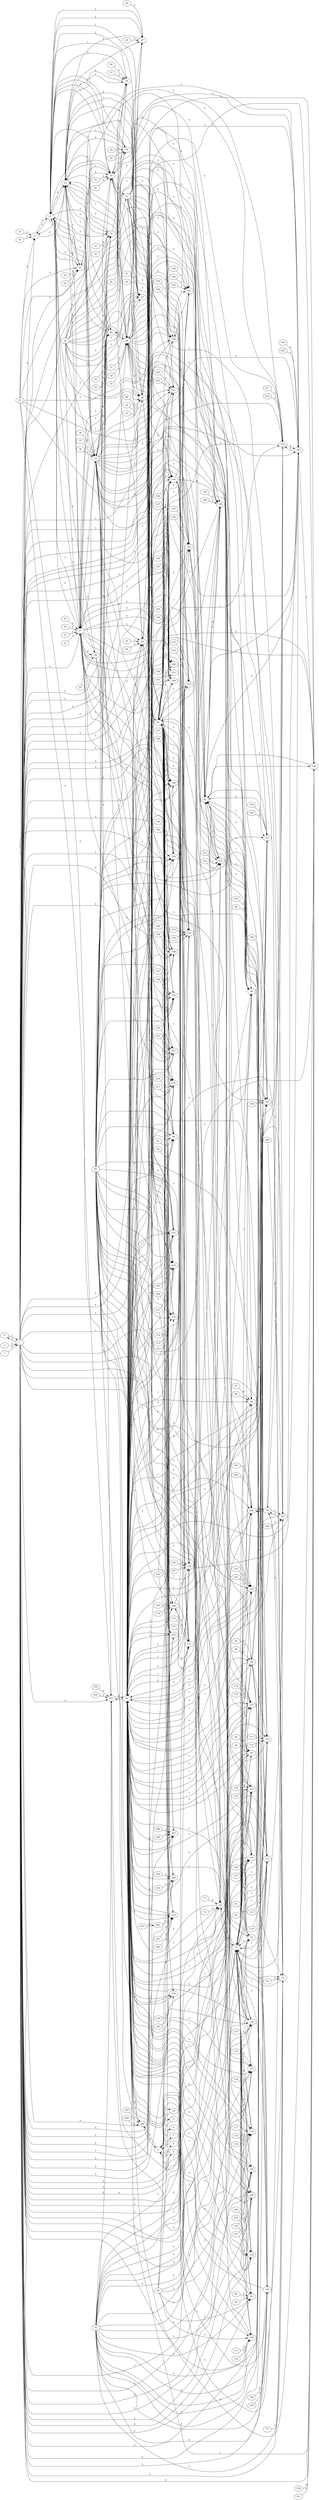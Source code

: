 digraph AST {
rankdir=LR
0; 1; 2; 3; 4; 5; 6; 7; 8; 9; 10; 11; 12; 13; 14; 15; 16; 17; 18; 19; 20; 21; 22; 23; 24; 25; 26; 27; 28; 29; 30; 31; 32; 33; 34; 35; 36; 37; 38; 39; 40; 41; 42; 43; 44; 45; 46; 47; 48; 49; 50; 51; 52; 53; 54; 55; 56; 57; 58; 59; 60; 61; 62; 63; 64; 65; 66; 67; 68; 69; 70; 71; 72; 73; 74; 75; 76; 77; 78; 79; 80; 81; 82; 83; 84; 85; 86; 87; 88; 89; 90; 91; 92; 93; 94; 95; 96; 97; 98; 99; 100; 101; 102; 103; 104; 105; 106; 107; 108; 109; 110; 111; 112; 113; 114; 115; 116; 117; 118; 119; 120; 121; 122; 123; 124; 125; 126; 127; 128; 129; 130; 131; 132; 133; 134; 135; 136; 137; 138; 139; 140; 141; 142; 143; 144; 145; 146; 147; 148; 149; 150; 151; 152; 153; 154; 155; 156; 157; 158; 159; 160; 161; 162; 163; 164; 165; 166; 167; 168; 169; 170; 171; 172; 173; 174; 175; 176; 177; 178; 179; 180; 181; 182; 183; 184; 185; 186; 187; 188; 189; 190; 191; 192; 193; 194; 195; 196; 197; 198; 199; 200; 201; 202; 203; 204; 205; 206; 207; 208; 209; 210; 211; 212; 213; 214; 215; 216; 217; 218; 219; 220; 221; 222; 223; 224; 225; 226; 227; 228; 229; 230; 231; 232; 233; 234; 235; 236; 237; 238; 239; 240; 241; 242; 243; 244; 245; 246; 247; 248; 249; 250; 251; 252; 253; 254; 255; 
0 -> 1[label="1"]
1 -> 0[label="2"]
1 -> 13[label="5"]
1 -> 17[label="5"]
1 -> 28[label="5"]
1 -> 26[label="5"]
1 -> 27[label="5"]
1 -> 43[label="5"]
1 -> 50[label="5"]
1 -> 55[label="5"]
1 -> 58[label="5"]
1 -> 61[label="5"]
1 -> 65[label="5"]
1 -> 70[label="5"]
1 -> 75[label="5"]
1 -> 79[label="5"]
1 -> 83[label="5"]
1 -> 86[label="5"]
1 -> 89[label="5"]
1 -> 92[label="5"]
1 -> 95[label="5"]
1 -> 98[label="5"]
1 -> 101[label="5"]
1 -> 104[label="5"]
1 -> 107[label="5"]
1 -> 110[label="5"]
1 -> 113[label="5"]
1 -> 116[label="5"]
1 -> 120[label="5"]
1 -> 123[label="5"]
1 -> 126[label="5"]
1 -> 129[label="5"]
1 -> 130[label="5"]
1 -> 133[label="5"]
1 -> 136[label="5"]
1 -> 138[label="5"]
1 -> 141[label="5"]
1 -> 146[label="5"]
1 -> 149[label="5"]
1 -> 152[label="5"]
1 -> 155[label="5"]
1 -> 158[label="5"]
1 -> 161[label="5"]
1 -> 165[label="5"]
1 -> 168[label="5"]
1 -> 171[label="5"]
1 -> 174[label="5"]
1 -> 177[label="5"]
1 -> 180[label="5"]
1 -> 183[label="5"]
1 -> 186[label="5"]
1 -> 189[label="5"]
1 -> 192[label="5"]
1 -> 195[label="5"]
1 -> 198[label="5"]
1 -> 201[label="5"]
1 -> 204[label="5"]
1 -> 207[label="5"]
1 -> 210[label="5"]
1 -> 213[label="5"]
1 -> 216[label="5"]
1 -> 219[label="5"]
1 -> 145[label="5"]
1 -> 144[label="5"]
1 -> 228[label="5"]
1 -> 231[label="5"]
1 -> 234[label="5"]
1 -> 235[label="5"]
1 -> 238[label="5"]
1 -> 241[label="5"]
1 -> 244[label="5"]
1 -> 247[label="5"]
1 -> 250[label="5"]
1 -> 253[label="5"]
2 -> 1[label="5"]
3 -> 1[label="5"]
4 -> 5[label="1"]
4 -> 6[label="1"]
4 -> 7[label="1"]
4 -> 8[label="1"]
4 -> 9[label="1"]
4 -> 10[label="1"]
4 -> 244[label="1"]
5 -> 4[label="2"]
6 -> 4[label="2"]
7 -> 4[label="2"]
8 -> 4[label="2"]
9 -> 4[label="2"]
10 -> 4[label="2"]
11 -> 12[label="1"]
11 -> 13[label="1"]
11 -> 17[label="1"]
11 -> 23[label="1"]
11 -> 24[label="1"]
11 -> 28[label="1"]
11 -> 26[label="1"]
11 -> 34[label="1"]
11 -> 27[label="1"]
11 -> 43[label="1"]
11 -> 47[label="1"]
11 -> 50[label="1"]
11 -> 55[label="1"]
11 -> 58[label="1"]
11 -> 61[label="1"]
12 -> 11[label="2"]
12 -> 13[label="1"]
12 -> 17[label="1"]
12 -> 28[label="1"]
12 -> 26[label="1"]
12 -> 34[label="1"]
12 -> 23[label="1"]
12 -> 27[label="1"]
12 -> 43[label="1"]
12 -> 47[label="1"]
12 -> 50[label="1"]
12 -> 55[label="1"]
12 -> 58[label="1"]
12 -> 61[label="1"]
13 -> 12[label="2"]
13 -> 11[label="2"]
14 -> 13[label="5"]
14 -> 55[label="5"]
14 -> 58[label="5"]
14 -> 61[label="5"]
14 -> 86[label="5"]
14 -> 244[label="5"]
14 -> 247[label="5"]
14 -> 250[label="5"]
14 -> 253[label="5"]
15 -> 13[label="5"]
16 -> 13[label="5"]
17 -> 12[label="2"]
17 -> 11[label="2"]
17 -> 23[label="4"]
17 -> 24[label="4"]
17 -> 26[label="5"]
17 -> 27[label="5"]
17 -> 79[label="5"]
17 -> 120[label="5"]
17 -> 123[label="5"]
17 -> 130[label="5"]
17 -> 133[label="5"]
17 -> 136[label="5"]
17 -> 155[label="5"]
17 -> 165[label="5"]
17 -> 177[label="5"]
17 -> 180[label="5"]
17 -> 183[label="5"]
17 -> 186[label="5"]
17 -> 189[label="5"]
17 -> 189[label="5"]
17 -> 198[label="5"]
17 -> 201[label="5"]
17 -> 204[label="5"]
18 -> 17[label="5"]
19 -> 17[label="5"]
20 -> 17[label="5"]
20 -> 28[label="5"]
20 -> 26[label="5"]
20 -> 34[label="5"]
20 -> 23[label="5"]
20 -> 43[label="5"]
20 -> 65[label="5"]
20 -> 141[label="5"]
20 -> 146[label="5"]
20 -> 158[label="5"]
20 -> 161[label="5"]
20 -> 189[label="5"]
20 -> 216[label="5"]
20 -> 145[label="5"]
20 -> 144[label="5"]
20 -> 241[label="5"]
21 -> 17[label="5"]
22 -> 17[label="5"]
23 -> 11[label="2"]
23 -> 17[label="3"]
23 -> 26[label="3"]
23 -> 34[label="3"]
23 -> 12[label="2"]
23 -> 65[label="5"]
23 -> 70[label="5"]
23 -> 75[label="5"]
23 -> 98[label="5"]
23 -> 101[label="5"]
23 -> 104[label="5"]
23 -> 107[label="5"]
23 -> 110[label="5"]
23 -> 113[label="5"]
23 -> 146[label="5"]
23 -> 149[label="5"]
23 -> 152[label="5"]
23 -> 158[label="5"]
23 -> 161[label="5"]
23 -> 192[label="5"]
23 -> 195[label="5"]
23 -> 231[label="5"]
23 -> 234[label="5"]
23 -> 241[label="5"]
23 -> 247[label="5"]
23 -> 250[label="5"]
23 -> 253[label="5"]
24 -> 11[label="2"]
24 -> 17[label="3"]
24 -> 89[label="5"]
24 -> 89[label="5"]
25 -> 24[label="5"]
26 -> 17[label="5"]
26 -> 28[label="5"]
26 -> 12[label="2"]
26 -> 11[label="2"]
26 -> 23[label="4"]
27 -> 17[label="5"]
27 -> 28[label="5"]
27 -> 12[label="2"]
27 -> 11[label="2"]
28 -> 12[label="2"]
28 -> 11[label="2"]
28 -> 26[label="5"]
28 -> 27[label="5"]
28 -> 43[label="3"]
28 -> 47[label="3"]
28 -> 86[label="5"]
28 -> 141[label="5"]
28 -> 146[label="5"]
28 -> 149[label="5"]
28 -> 152[label="5"]
28 -> 180[label="5"]
28 -> 183[label="5"]
28 -> 186[label="5"]
28 -> 192[label="5"]
28 -> 198[label="5"]
28 -> 213[label="5"]
28 -> 216[label="5"]
28 -> 145[label="5"]
28 -> 144[label="5"]
28 -> 235[label="5"]
29 -> 28[label="5"]
30 -> 28[label="5"]
31 -> 28[label="5"]
32 -> 26[label="5"]
33 -> 26[label="5"]
34 -> 12[label="2"]
34 -> 11[label="2"]
34 -> 23[label="4"]
34 -> 241[label="5"]
35 -> 34[label="5"]
36 -> 34[label="5"]
37 -> 23[label="5"]
38 -> 23[label="5"]
39 -> 23[label="5"]
40 -> 27[label="5"]
40 -> 47[label="5"]
40 -> 50[label="5"]
40 -> 70[label="5"]
40 -> 75[label="5"]
40 -> 89[label="5"]
40 -> 92[label="5"]
40 -> 95[label="5"]
40 -> 98[label="5"]
40 -> 101[label="5"]
40 -> 104[label="5"]
40 -> 107[label="5"]
40 -> 110[label="5"]
40 -> 113[label="5"]
40 -> 116[label="5"]
40 -> 120[label="5"]
40 -> 123[label="5"]
40 -> 126[label="5"]
40 -> 136[label="5"]
40 -> 138[label="5"]
40 -> 149[label="5"]
40 -> 152[label="5"]
40 -> 155[label="5"]
40 -> 165[label="5"]
40 -> 168[label="5"]
40 -> 171[label="5"]
40 -> 174[label="5"]
40 -> 177[label="5"]
40 -> 180[label="5"]
40 -> 183[label="5"]
40 -> 186[label="5"]
40 -> 192[label="5"]
40 -> 195[label="5"]
40 -> 198[label="5"]
40 -> 201[label="5"]
40 -> 204[label="5"]
40 -> 210[label="5"]
40 -> 213[label="5"]
40 -> 219[label="5"]
40 -> 231[label="5"]
40 -> 235[label="5"]
40 -> 238[label="5"]
41 -> 27[label="5"]
42 -> 27[label="5"]
43 -> 12[label="2"]
43 -> 11[label="2"]
43 -> 28[label="4"]
43 -> 165[label="5"]
43 -> 168[label="5"]
43 -> 171[label="5"]
43 -> 174[label="5"]
43 -> 174[label="5"]
44 -> 43[label="5"]
45 -> 43[label="5"]
46 -> 43[label="5"]
47 -> 12[label="2"]
47 -> 11[label="2"]
47 -> 28[label="4"]
48 -> 47[label="5"]
49 -> 47[label="5"]
50 -> 12[label="2"]
50 -> 11[label="2"]
50 -> 53[label="4"]
50 -> 55[label="3"]
50 -> 58[label="3"]
50 -> 61[label="3"]
50 -> 231[label="5"]
50 -> 234[label="5"]
50 -> 235[label="5"]
50 -> 238[label="5"]
51 -> 50[label="5"]
52 -> 50[label="5"]
53 -> 50[label="3"]
53 -> 65[label="5"]
53 -> 116[label="5"]
53 -> 141[label="5"]
53 -> 158[label="5"]
53 -> 161[label="5"]
53 -> 168[label="5"]
53 -> 171[label="5"]
53 -> 195[label="5"]
53 -> 201[label="5"]
53 -> 204[label="5"]
53 -> 207[label="5"]
53 -> 207[label="5"]
53 -> 210[label="5"]
53 -> 210[label="5"]
53 -> 213[label="5"]
53 -> 216[label="5"]
53 -> 219[label="5"]
53 -> 145[label="5"]
53 -> 144[label="5"]
53 -> 228[label="5"]
53 -> 228[label="5"]
54 -> 53[label="5"]
55 -> 12[label="2"]
55 -> 11[label="2"]
55 -> 50[label="4"]
56 -> 55[label="5"]
57 -> 55[label="5"]
58 -> 12[label="2"]
58 -> 11[label="2"]
58 -> 50[label="4"]
59 -> 58[label="5"]
60 -> 58[label="5"]
61 -> 12[label="2"]
61 -> 11[label="2"]
61 -> 50[label="4"]
62 -> 61[label="5"]
63 -> 61[label="5"]
64 -> 65[label="1"]
64 -> 70[label="1"]
64 -> 75[label="1"]
64 -> 79[label="1"]
64 -> 83[label="1"]
64 -> 86[label="1"]
64 -> 89[label="1"]
64 -> 92[label="1"]
64 -> 95[label="1"]
64 -> 98[label="1"]
64 -> 101[label="1"]
64 -> 104[label="1"]
64 -> 107[label="1"]
64 -> 110[label="1"]
64 -> 113[label="1"]
64 -> 116[label="1"]
64 -> 120[label="1"]
64 -> 123[label="1"]
64 -> 126[label="1"]
64 -> 129[label="1"]
64 -> 130[label="1"]
64 -> 133[label="1"]
64 -> 136[label="1"]
64 -> 138[label="1"]
64 -> 141[label="1"]
64 -> 146[label="1"]
64 -> 149[label="1"]
64 -> 152[label="1"]
64 -> 155[label="1"]
64 -> 158[label="1"]
64 -> 161[label="1"]
64 -> 165[label="1"]
64 -> 168[label="1"]
64 -> 171[label="1"]
64 -> 174[label="1"]
64 -> 177[label="1"]
64 -> 180[label="1"]
64 -> 183[label="1"]
64 -> 186[label="1"]
64 -> 189[label="1"]
64 -> 192[label="1"]
64 -> 195[label="1"]
64 -> 198[label="1"]
64 -> 201[label="1"]
64 -> 204[label="1"]
64 -> 207[label="1"]
64 -> 210[label="1"]
64 -> 213[label="1"]
64 -> 216[label="1"]
64 -> 219[label="1"]
64 -> 145[label="1"]
64 -> 144[label="1"]
64 -> 228[label="1"]
64 -> 231[label="1"]
64 -> 234[label="1"]
64 -> 235[label="1"]
64 -> 238[label="1"]
64 -> 241[label="1"]
64 -> 244[label="1"]
64 -> 247[label="1"]
64 -> 250[label="1"]
64 -> 253[label="1"]
65 -> 64[label="2"]
65 -> 68[label="2"]
65 -> 69[label="2"]
66 -> 65[label="5"]
67 -> 65[label="5"]
68 -> 65[label="1"]
68 -> 70[label="1"]
68 -> 98[label="1"]
68 -> 101[label="1"]
68 -> 107[label="1"]
68 -> 110[label="1"]
68 -> 113[label="1"]
68 -> 141[label="1"]
68 -> 146[label="1"]
68 -> 149[label="1"]
68 -> 210[label="1"]
68 -> 145[label="1"]
69 -> 65[label="1"]
69 -> 89[label="1"]
69 -> 138[label="1"]
69 -> 141[label="1"]
69 -> 146[label="1"]
69 -> 149[label="1"]
69 -> 152[label="1"]
69 -> 158[label="1"]
69 -> 161[label="1"]
69 -> 165[label="1"]
69 -> 168[label="1"]
69 -> 171[label="1"]
69 -> 174[label="1"]
69 -> 180[label="1"]
69 -> 183[label="1"]
69 -> 186[label="1"]
69 -> 189[label="1"]
69 -> 192[label="1"]
69 -> 195[label="1"]
69 -> 198[label="1"]
69 -> 201[label="1"]
69 -> 204[label="1"]
69 -> 207[label="1"]
69 -> 210[label="1"]
69 -> 213[label="1"]
69 -> 216[label="1"]
69 -> 219[label="1"]
69 -> 144[label="1"]
69 -> 228[label="1"]
69 -> 231[label="1"]
69 -> 234[label="1"]
69 -> 235[label="1"]
69 -> 241[label="1"]
70 -> 64[label="2"]
70 -> 68[label="2"]
70 -> 73[label="2"]
71 -> 70[label="5"]
72 -> 70[label="5"]
73 -> 70[label="1"]
73 -> 75[label="1"]
73 -> 79[label="1"]
73 -> 83[label="1"]
73 -> 86[label="1"]
73 -> 92[label="1"]
73 -> 95[label="1"]
73 -> 98[label="1"]
73 -> 101[label="1"]
73 -> 104[label="1"]
73 -> 107[label="1"]
73 -> 110[label="1"]
73 -> 113[label="1"]
73 -> 116[label="1"]
73 -> 120[label="1"]
73 -> 123[label="1"]
73 -> 126[label="1"]
73 -> 129[label="1"]
73 -> 130[label="1"]
73 -> 133[label="1"]
73 -> 136[label="1"]
73 -> 155[label="1"]
73 -> 177[label="1"]
73 -> 238[label="1"]
73 -> 247[label="1"]
73 -> 250[label="1"]
73 -> 253[label="1"]
74 -> 70[label="5"]
74 -> 75[label="5"]
74 -> 79[label="5"]
74 -> 83[label="5"]
74 -> 98[label="5"]
74 -> 101[label="5"]
74 -> 104[label="5"]
74 -> 107[label="5"]
74 -> 110[label="5"]
74 -> 113[label="5"]
74 -> 116[label="5"]
74 -> 120[label="5"]
74 -> 123[label="5"]
74 -> 130[label="5"]
74 -> 133[label="5"]
74 -> 136[label="5"]
74 -> 155[label="5"]
74 -> 177[label="5"]
74 -> 238[label="5"]
74 -> 247[label="5"]
74 -> 250[label="5"]
74 -> 253[label="5"]
75 -> 64[label="2"]
75 -> 78[label="2"]
75 -> 73[label="2"]
76 -> 75[label="5"]
77 -> 75[label="5"]
78 -> 75[label="1"]
78 -> 216[label="1"]
78 -> 247[label="1"]
78 -> 250[label="1"]
79 -> 64[label="2"]
79 -> 73[label="2"]
80 -> 79[label="5"]
80 -> 83[label="5"]
80 -> 129[label="5"]
80 -> 130[label="5"]
80 -> 133[label="5"]
80 -> 207[label="5"]
80 -> 228[label="5"]
80 -> 234[label="5"]
81 -> 79[label="5"]
82 -> 79[label="5"]
83 -> 64[label="2"]
83 -> 73[label="2"]
84 -> 83[label="5"]
85 -> 83[label="5"]
86 -> 64[label="2"]
86 -> 73[label="2"]
87 -> 86[label="5"]
88 -> 86[label="5"]
89 -> 64[label="2"]
89 -> 69[label="2"]
90 -> 89[label="5"]
91 -> 89[label="5"]
92 -> 64[label="2"]
92 -> 73[label="2"]
93 -> 92[label="5"]
94 -> 92[label="5"]
95 -> 64[label="2"]
95 -> 73[label="2"]
95 -> 101[label="5"]
95 -> 104[label="5"]
95 -> 107[label="5"]
95 -> 110[label="5"]
95 -> 113[label="5"]
96 -> 95[label="5"]
97 -> 95[label="5"]
98 -> 64[label="2"]
98 -> 73[label="2"]
98 -> 68[label="2"]
99 -> 98[label="5"]
100 -> 98[label="5"]
101 -> 64[label="2"]
101 -> 73[label="2"]
101 -> 68[label="2"]
102 -> 101[label="5"]
103 -> 101[label="5"]
104 -> 64[label="2"]
104 -> 73[label="2"]
105 -> 104[label="5"]
106 -> 104[label="5"]
107 -> 64[label="2"]
107 -> 73[label="2"]
107 -> 68[label="2"]
108 -> 107[label="5"]
109 -> 107[label="5"]
110 -> 64[label="2"]
110 -> 73[label="2"]
110 -> 68[label="2"]
111 -> 110[label="5"]
112 -> 110[label="5"]
113 -> 64[label="2"]
113 -> 73[label="2"]
113 -> 68[label="2"]
114 -> 113[label="5"]
115 -> 113[label="5"]
116 -> 64[label="2"]
116 -> 73[label="2"]
117 -> 116[label="5"]
118 -> 116[label="5"]
119 -> 116[label="5"]
120 -> 64[label="2"]
120 -> 73[label="2"]
121 -> 120[label="5"]
122 -> 120[label="5"]
123 -> 64[label="2"]
123 -> 73[label="2"]
124 -> 123[label="5"]
125 -> 123[label="5"]
126 -> 64[label="2"]
126 -> 73[label="2"]
127 -> 126[label="5"]
127 -> 129[label="5"]
128 -> 126[label="5"]
128 -> 129[label="5"]
129 -> 64[label="2"]
129 -> 73[label="2"]
130 -> 64[label="2"]
130 -> 73[label="2"]
131 -> 130[label="5"]
132 -> 130[label="5"]
133 -> 64[label="2"]
133 -> 73[label="2"]
134 -> 133[label="5"]
135 -> 133[label="5"]
135 -> 136[label="5"]
136 -> 64[label="2"]
136 -> 73[label="2"]
137 -> 136[label="5"]
138 -> 64[label="2"]
138 -> 69[label="2"]
139 -> 138[label="5"]
140 -> 138[label="5"]
141 -> 64[label="2"]
141 -> 69[label="2"]
141 -> 68[label="2"]
142 -> 141[label="5"]
143 -> 141[label="5"]
144 -> 141[label="5"]
144 -> 146[label="5"]
144 -> 152[label="5"]
144 -> 213[label="5"]
144 -> 145[label="5"]
144 -> 64[label="2"]
144 -> 69[label="2"]
145 -> 141[label="5"]
145 -> 149[label="5"]
145 -> 216[label="5"]
145 -> 64[label="2"]
145 -> 68[label="2"]
146 -> 64[label="2"]
146 -> 69[label="2"]
146 -> 68[label="2"]
147 -> 146[label="5"]
148 -> 146[label="5"]
149 -> 64[label="2"]
149 -> 69[label="2"]
149 -> 68[label="2"]
150 -> 149[label="5"]
151 -> 149[label="5"]
152 -> 64[label="2"]
152 -> 69[label="2"]
153 -> 152[label="5"]
154 -> 152[label="5"]
155 -> 64[label="2"]
155 -> 73[label="2"]
156 -> 155[label="5"]
157 -> 155[label="5"]
158 -> 64[label="2"]
158 -> 69[label="2"]
158 -> 161[label="5"]
159 -> 158[label="5"]
160 -> 158[label="5"]
161 -> 158[label="5"]
161 -> 64[label="2"]
161 -> 69[label="2"]
162 -> 161[label="5"]
163 -> 161[label="5"]
164 -> 161[label="5"]
165 -> 64[label="2"]
165 -> 69[label="2"]
166 -> 165[label="5"]
167 -> 165[label="5"]
168 -> 165[label="5"]
168 -> 64[label="2"]
168 -> 69[label="2"]
168 -> 171[label="5"]
169 -> 168[label="5"]
170 -> 168[label="5"]
171 -> 168[label="5"]
171 -> 64[label="2"]
171 -> 69[label="2"]
172 -> 171[label="5"]
173 -> 171[label="5"]
174 -> 64[label="2"]
174 -> 69[label="2"]
175 -> 174[label="5"]
176 -> 174[label="5"]
177 -> 64[label="2"]
177 -> 73[label="2"]
178 -> 177[label="5"]
179 -> 177[label="5"]
180 -> 64[label="2"]
180 -> 69[label="2"]
181 -> 180[label="5"]
182 -> 180[label="5"]
183 -> 64[label="2"]
183 -> 69[label="2"]
184 -> 183[label="5"]
185 -> 183[label="5"]
186 -> 64[label="2"]
186 -> 69[label="2"]
187 -> 186[label="5"]
188 -> 186[label="5"]
189 -> 64[label="2"]
189 -> 69[label="2"]
190 -> 189[label="5"]
191 -> 189[label="5"]
192 -> 64[label="2"]
192 -> 69[label="2"]
193 -> 192[label="5"]
194 -> 192[label="5"]
195 -> 64[label="2"]
195 -> 69[label="2"]
196 -> 195[label="5"]
197 -> 195[label="5"]
198 -> 64[label="2"]
198 -> 69[label="2"]
199 -> 198[label="5"]
200 -> 198[label="5"]
201 -> 64[label="2"]
201 -> 69[label="2"]
202 -> 201[label="5"]
203 -> 201[label="5"]
204 -> 64[label="2"]
204 -> 69[label="2"]
205 -> 204[label="5"]
206 -> 204[label="5"]
207 -> 64[label="2"]
207 -> 69[label="2"]
208 -> 207[label="5"]
209 -> 207[label="5"]
210 -> 64[label="2"]
210 -> 69[label="2"]
210 -> 68[label="2"]
211 -> 210[label="5"]
212 -> 210[label="5"]
213 -> 64[label="2"]
213 -> 69[label="2"]
213 -> 144[label="5"]
214 -> 213[label="5"]
215 -> 213[label="5"]
216 -> 64[label="2"]
216 -> 78[label="2"]
216 -> 69[label="2"]
216 -> 145[label="5"]
217 -> 216[label="5"]
218 -> 216[label="5"]
219 -> 64[label="2"]
219 -> 69[label="2"]
220 -> 219[label="5"]
221 -> 219[label="5"]
222 -> 219[label="5"]
223 -> 222[label="5"]
224 -> 145[label="5"]
225 -> 145[label="5"]
226 -> 144[label="5"]
227 -> 144[label="5"]
228 -> 64[label="2"]
228 -> 69[label="2"]
229 -> 228[label="5"]
230 -> 228[label="5"]
231 -> 64[label="2"]
231 -> 69[label="2"]
232 -> 231[label="5"]
232 -> 234[label="5"]
233 -> 231[label="5"]
233 -> 234[label="5"]
234 -> 64[label="2"]
234 -> 69[label="2"]
235 -> 64[label="2"]
235 -> 69[label="2"]
236 -> 235[label="5"]
237 -> 235[label="5"]
238 -> 64[label="2"]
238 -> 73[label="2"]
239 -> 238[label="5"]
240 -> 238[label="5"]
241 -> 64[label="2"]
241 -> 69[label="2"]
242 -> 241[label="5"]
243 -> 241[label="5"]
244 -> 64[label="2"]
244 -> 4[label="2"]
245 -> 244[label="5"]
246 -> 244[label="5"]
247 -> 64[label="2"]
247 -> 78[label="2"]
247 -> 73[label="2"]
248 -> 247[label="5"]
249 -> 247[label="5"]
250 -> 64[label="2"]
250 -> 78[label="2"]
250 -> 73[label="2"]
251 -> 250[label="5"]
252 -> 250[label="5"]
253 -> 64[label="2"]
253 -> 73[label="2"]
254 -> 253[label="5"]
255 -> 253[label="5"]
}
